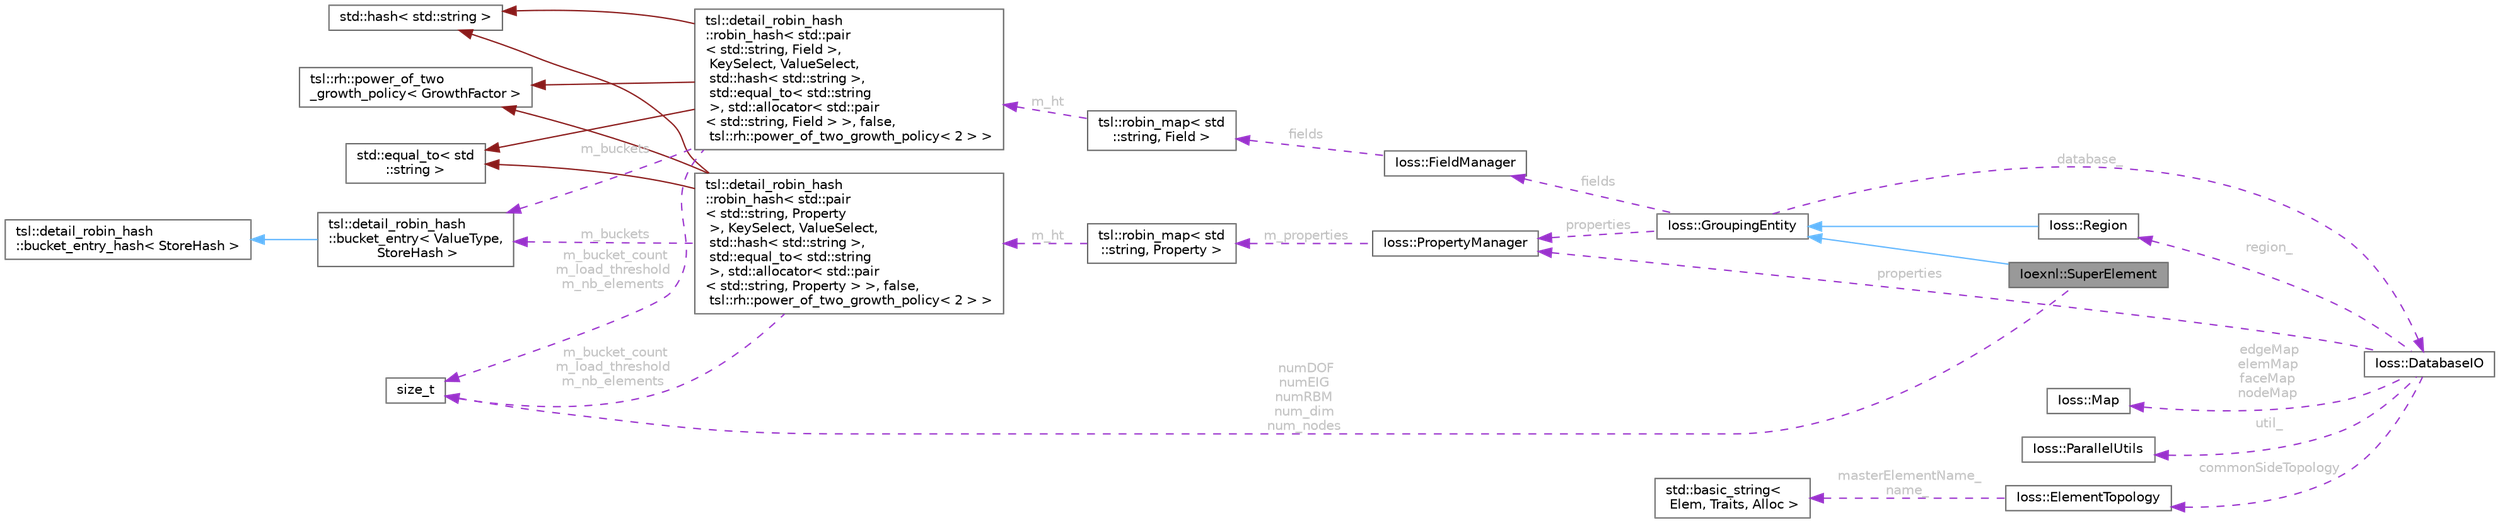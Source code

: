 digraph "Ioexnl::SuperElement"
{
 // INTERACTIVE_SVG=YES
 // LATEX_PDF_SIZE
  bgcolor="transparent";
  edge [fontname=Helvetica,fontsize=10,labelfontname=Helvetica,labelfontsize=10];
  node [fontname=Helvetica,fontsize=10,shape=box,height=0.2,width=0.4];
  rankdir="LR";
  Node1 [id="Node000001",label="Ioexnl::SuperElement",height=0.2,width=0.4,color="gray40", fillcolor="grey60", style="filled", fontcolor="black",tooltip=" "];
  Node2 -> Node1 [id="edge1_Node000001_Node000002",dir="back",color="steelblue1",style="solid",tooltip=" "];
  Node2 [id="Node000002",label="Ioss::GroupingEntity",height=0.2,width=0.4,color="gray40", fillcolor="white", style="filled",URL="$classIoss_1_1GroupingEntity.html",tooltip="Base class for all 'grouping' entities. The following derived classes are typical:"];
  Node3 -> Node2 [id="edge2_Node000002_Node000003",dir="back",color="darkorchid3",style="dashed",tooltip=" ",label=" properties",fontcolor="grey" ];
  Node3 [id="Node000003",label="Ioss::PropertyManager",height=0.2,width=0.4,color="gray40", fillcolor="white", style="filled",URL="$classIoss_1_1PropertyManager.html",tooltip="A collection of Ioss::Property objects."];
  Node4 -> Node3 [id="edge3_Node000003_Node000004",dir="back",color="darkorchid3",style="dashed",tooltip=" ",label=" m_properties",fontcolor="grey" ];
  Node4 [id="Node000004",label="tsl::robin_map\< std\l::string, Property \>",height=0.2,width=0.4,color="gray40", fillcolor="white", style="filled",URL="$classtsl_1_1robin__map.html",tooltip=" "];
  Node5 -> Node4 [id="edge4_Node000004_Node000005",dir="back",color="darkorchid3",style="dashed",tooltip=" ",label=" m_ht",fontcolor="grey" ];
  Node5 [id="Node000005",label="tsl::detail_robin_hash\l::robin_hash\< std::pair\l\< std::string, Property\l \>, KeySelect, ValueSelect,\l std::hash\< std::string \>,\l std::equal_to\< std::string\l \>, std::allocator\< std::pair\l\< std::string, Property \> \>, false,\l tsl::rh::power_of_two_growth_policy\< 2 \> \>",height=0.2,width=0.4,color="gray40", fillcolor="white", style="filled",URL="$classtsl_1_1detail__robin__hash_1_1robin__hash.html",tooltip=" "];
  Node6 -> Node5 [id="edge5_Node000005_Node000006",dir="back",color="firebrick4",style="solid",tooltip=" "];
  Node6 [id="Node000006",label="std::hash\< std::string \>",height=0.2,width=0.4,color="gray40", fillcolor="white", style="filled",tooltip=" "];
  Node7 -> Node5 [id="edge6_Node000005_Node000007",dir="back",color="firebrick4",style="solid",tooltip=" "];
  Node7 [id="Node000007",label="std::equal_to\< std\l::string \>",height=0.2,width=0.4,color="gray40", fillcolor="white", style="filled",tooltip=" "];
  Node8 -> Node5 [id="edge7_Node000005_Node000008",dir="back",color="firebrick4",style="solid",tooltip=" "];
  Node8 [id="Node000008",label="tsl::rh::power_of_two\l_growth_policy\< GrowthFactor \>",height=0.2,width=0.4,color="gray40", fillcolor="white", style="filled",URL="$classtsl_1_1rh_1_1power__of__two__growth__policy.html",tooltip=" "];
  Node9 -> Node5 [id="edge8_Node000005_Node000009",dir="back",color="darkorchid3",style="dashed",tooltip=" ",label=" m_buckets",fontcolor="grey" ];
  Node9 [id="Node000009",label="tsl::detail_robin_hash\l::bucket_entry\< ValueType,\l StoreHash \>",height=0.2,width=0.4,color="gray40", fillcolor="white", style="filled",URL="$classtsl_1_1detail__robin__hash_1_1bucket__entry.html",tooltip=" "];
  Node10 -> Node9 [id="edge9_Node000009_Node000010",dir="back",color="steelblue1",style="solid",tooltip=" "];
  Node10 [id="Node000010",label="tsl::detail_robin_hash\l::bucket_entry_hash\< StoreHash \>",height=0.2,width=0.4,color="gray40", fillcolor="white", style="filled",URL="$classtsl_1_1detail__robin__hash_1_1bucket__entry__hash.html",tooltip=" "];
  Node11 -> Node5 [id="edge10_Node000005_Node000011",dir="back",color="darkorchid3",style="dashed",tooltip=" ",label=" m_bucket_count\nm_load_threshold\nm_nb_elements",fontcolor="grey" ];
  Node11 [id="Node000011",label="size_t",height=0.2,width=0.4,color="gray40", fillcolor="white", style="filled",tooltip=" "];
  Node12 -> Node2 [id="edge11_Node000002_Node000012",dir="back",color="darkorchid3",style="dashed",tooltip=" ",label=" fields",fontcolor="grey" ];
  Node12 [id="Node000012",label="Ioss::FieldManager",height=0.2,width=0.4,color="gray40", fillcolor="white", style="filled",URL="$classIoss_1_1FieldManager.html",tooltip="A collection of Ioss::Field objects."];
  Node13 -> Node12 [id="edge12_Node000012_Node000013",dir="back",color="darkorchid3",style="dashed",tooltip=" ",label=" fields",fontcolor="grey" ];
  Node13 [id="Node000013",label="tsl::robin_map\< std\l::string, Field \>",height=0.2,width=0.4,color="gray40", fillcolor="white", style="filled",URL="$classtsl_1_1robin__map.html",tooltip=" "];
  Node14 -> Node13 [id="edge13_Node000013_Node000014",dir="back",color="darkorchid3",style="dashed",tooltip=" ",label=" m_ht",fontcolor="grey" ];
  Node14 [id="Node000014",label="tsl::detail_robin_hash\l::robin_hash\< std::pair\l\< std::string, Field \>,\l KeySelect, ValueSelect,\l std::hash\< std::string \>,\l std::equal_to\< std::string\l \>, std::allocator\< std::pair\l\< std::string, Field \> \>, false,\l tsl::rh::power_of_two_growth_policy\< 2 \> \>",height=0.2,width=0.4,color="gray40", fillcolor="white", style="filled",URL="$classtsl_1_1detail__robin__hash_1_1robin__hash.html",tooltip=" "];
  Node6 -> Node14 [id="edge14_Node000014_Node000006",dir="back",color="firebrick4",style="solid",tooltip=" "];
  Node7 -> Node14 [id="edge15_Node000014_Node000007",dir="back",color="firebrick4",style="solid",tooltip=" "];
  Node8 -> Node14 [id="edge16_Node000014_Node000008",dir="back",color="firebrick4",style="solid",tooltip=" "];
  Node9 -> Node14 [id="edge17_Node000014_Node000009",dir="back",color="darkorchid3",style="dashed",tooltip=" ",label=" m_buckets",fontcolor="grey" ];
  Node11 -> Node14 [id="edge18_Node000014_Node000011",dir="back",color="darkorchid3",style="dashed",tooltip=" ",label=" m_bucket_count\nm_load_threshold\nm_nb_elements",fontcolor="grey" ];
  Node15 -> Node2 [id="edge19_Node000002_Node000015",dir="back",color="darkorchid3",style="dashed",tooltip=" ",label=" database_",fontcolor="grey" ];
  Node15 [id="Node000015",label="Ioss::DatabaseIO",height=0.2,width=0.4,color="gray40", fillcolor="white", style="filled",URL="$classIoss_1_1DatabaseIO.html",tooltip="An input or output Database."];
  Node3 -> Node15 [id="edge20_Node000015_Node000003",dir="back",color="darkorchid3",style="dashed",tooltip=" ",label=" properties",fontcolor="grey" ];
  Node16 -> Node15 [id="edge21_Node000015_Node000016",dir="back",color="darkorchid3",style="dashed",tooltip=" ",label=" commonSideTopology",fontcolor="grey" ];
  Node16 [id="Node000016",label="Ioss::ElementTopology",height=0.2,width=0.4,color="gray40", fillcolor="white", style="filled",URL="$classIoss_1_1ElementTopology.html",tooltip="Represents an element topology."];
  Node17 -> Node16 [id="edge22_Node000016_Node000017",dir="back",color="darkorchid3",style="dashed",tooltip=" ",label=" masterElementName_\nname_",fontcolor="grey" ];
  Node17 [id="Node000017",label="std::basic_string\<\l Elem, Traits, Alloc \>",height=0.2,width=0.4,color="gray40", fillcolor="white", style="filled",URL="$classstd_1_1basic__string.html",tooltip=" "];
  Node18 -> Node15 [id="edge23_Node000015_Node000018",dir="back",color="darkorchid3",style="dashed",tooltip=" ",label=" edgeMap\nelemMap\nfaceMap\nnodeMap",fontcolor="grey" ];
  Node18 [id="Node000018",label="Ioss::Map",height=0.2,width=0.4,color="gray40", fillcolor="white", style="filled",URL="$classIoss_1_1Map.html",tooltip=" "];
  Node19 -> Node15 [id="edge24_Node000015_Node000019",dir="back",color="darkorchid3",style="dashed",tooltip=" ",label=" util_",fontcolor="grey" ];
  Node19 [id="Node000019",label="Ioss::ParallelUtils",height=0.2,width=0.4,color="gray40", fillcolor="white", style="filled",URL="$classIoss_1_1ParallelUtils.html",tooltip=" "];
  Node20 -> Node15 [id="edge25_Node000015_Node000020",dir="back",color="darkorchid3",style="dashed",tooltip=" ",label=" region_",fontcolor="grey" ];
  Node20 [id="Node000020",label="Ioss::Region",height=0.2,width=0.4,color="gray40", fillcolor="white", style="filled",URL="$classIoss_1_1Region.html",tooltip="A grouping entity that contains other grouping entities."];
  Node2 -> Node20 [id="edge26_Node000020_Node000002",dir="back",color="steelblue1",style="solid",tooltip=" "];
  Node11 -> Node1 [id="edge27_Node000001_Node000011",dir="back",color="darkorchid3",style="dashed",tooltip=" ",label=" numDOF\nnumEIG\nnumRBM\nnum_dim\nnum_nodes",fontcolor="grey" ];
}
